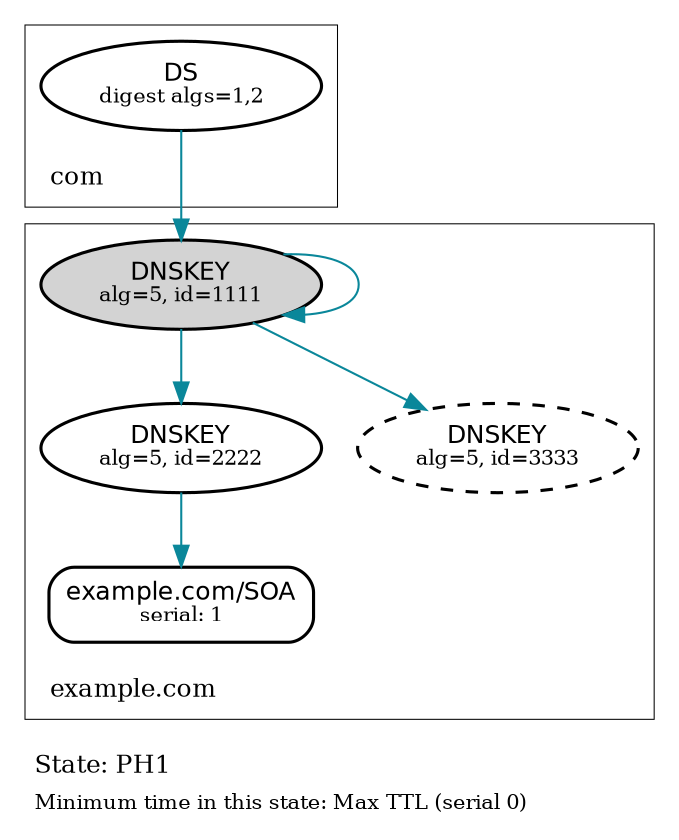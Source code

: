 digraph {
	graph [rankdir="BT", label=<<TABLE BORDER="0"><TR><TD ALIGN="LEFT"><FONT POINT-SIZE="12">State: PH1</FONT></TD></TR><TR><TD ALIGN="LEFT"><FONT POINT-SIZE="10">Minimum time in this state: Max TTL (serial 0)</FONT></TD></TR></TABLE>>, labeljust="l"]
	subgraph "cluster_a" {
		graph [label=<<TABLE BORDER="0"><TR><TD ALIGN="LEFT"><FONT POINT-SIZE="12">com</FONT></TD></TR></TABLE>>, labeljust="l", penwidth="0.5"]
		a [label=<<FONT POINT-SIZE="12" FACE="Helvetica">DS</FONT><BR/><FONT POINT-SIZE="10">digest algs=1,2</FONT>>, penwidth="1.5"]
	}
	subgraph "cluster_b" {
		graph [label=<<TABLE BORDER="0"><TR><TD ALIGN="LEFT"><FONT POINT-SIZE="12">example.com</FONT></TD></TR></TABLE>>, labeljust="l", penwidth="0.5"]
		b [label=<<FONT POINT-SIZE="12" FACE="Helvetica">DNSKEY</FONT><BR/><FONT POINT-SIZE="10">alg=5, id=1111</FONT>>, style="filled", fillcolor="lightgray", penwidth="1.5"]
		c [label=<<FONT POINT-SIZE="12" FACE="Helvetica">DNSKEY</FONT><BR/><FONT POINT-SIZE="10">alg=5, id=2222</FONT>>, penwidth="1.5"]
		e [label=<<FONT POINT-SIZE="12" FACE="Helvetica">DNSKEY</FONT><BR/><FONT POINT-SIZE="10">alg=5, id=3333</FONT>>, style="dashed", penwidth="1.5"]
		d [label=<<FONT POINT-SIZE="12" FACE="Helvetica">example.com/SOA</FONT><BR/><FONT POINT-SIZE="10">serial: 1</FONT>>, fontsize="10", shape="rectangle", style="rounded", penwidth="1.5"]
		b_top [style="invis",shape="point"]
	}
	a_top [style="invis",shape="point"]
	a -> a_top [style="invis",minlen="0"]
	b -> b_top [style="invis",minlen="0"]
	c -> b [color="#0a879a", dir="back"]
	b -> b [color="#0a879a", dir="back"]
  b -> a [color="#0a879a", dir="back"]
  d -> c [color="#0a879a", dir="back"]
  e -> b [color="#0a879a", dir="back"]
}

